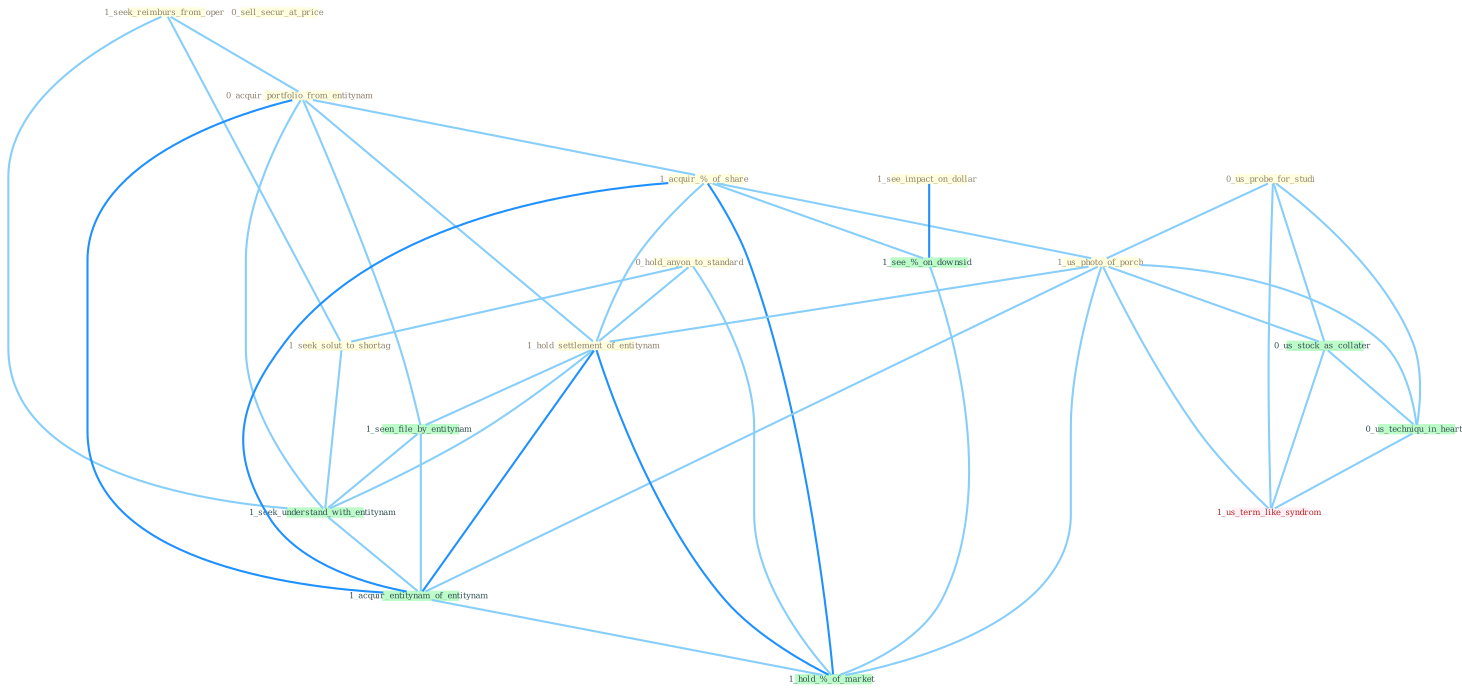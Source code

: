 Graph G{ 
    node
    [shape=polygon,style=filled,width=.5,height=.06,color="#BDFCC9",fixedsize=true,fontsize=4,
    fontcolor="#2f4f4f"];
    {node
    [color="#ffffe0", fontcolor="#8b7d6b"] "0_hold_anyon_to_standard " "1_seek_reimburs_from_oper " "0_acquir_portfolio_from_entitynam " "0_us_probe_for_studi " "0_sell_secur_at_price " "1_acquir_%_of_share " "1_us_photo_of_porch " "1_see_impact_on_dollar " "1_hold_settlement_of_entitynam " "1_seek_solut_to_shortag "}
{node [color="#fff0f5", fontcolor="#b22222"] "1_us_term_like_syndrom "}
edge [color="#B0E2FF"];

	"0_hold_anyon_to_standard " -- "1_hold_settlement_of_entitynam " [w="1", color="#87cefa" ];
	"0_hold_anyon_to_standard " -- "1_seek_solut_to_shortag " [w="1", color="#87cefa" ];
	"0_hold_anyon_to_standard " -- "1_hold_%_of_market " [w="1", color="#87cefa" ];
	"1_seek_reimburs_from_oper " -- "0_acquir_portfolio_from_entitynam " [w="1", color="#87cefa" ];
	"1_seek_reimburs_from_oper " -- "1_seek_solut_to_shortag " [w="1", color="#87cefa" ];
	"1_seek_reimburs_from_oper " -- "1_seek_understand_with_entitynam " [w="1", color="#87cefa" ];
	"0_acquir_portfolio_from_entitynam " -- "1_acquir_%_of_share " [w="1", color="#87cefa" ];
	"0_acquir_portfolio_from_entitynam " -- "1_hold_settlement_of_entitynam " [w="1", color="#87cefa" ];
	"0_acquir_portfolio_from_entitynam " -- "1_seen_file_by_entitynam " [w="1", color="#87cefa" ];
	"0_acquir_portfolio_from_entitynam " -- "1_seek_understand_with_entitynam " [w="1", color="#87cefa" ];
	"0_acquir_portfolio_from_entitynam " -- "1_acquir_entitynam_of_entitynam " [w="2", color="#1e90ff" , len=0.8];
	"0_us_probe_for_studi " -- "1_us_photo_of_porch " [w="1", color="#87cefa" ];
	"0_us_probe_for_studi " -- "0_us_stock_as_collater " [w="1", color="#87cefa" ];
	"0_us_probe_for_studi " -- "0_us_techniqu_in_heart " [w="1", color="#87cefa" ];
	"0_us_probe_for_studi " -- "1_us_term_like_syndrom " [w="1", color="#87cefa" ];
	"1_acquir_%_of_share " -- "1_us_photo_of_porch " [w="1", color="#87cefa" ];
	"1_acquir_%_of_share " -- "1_hold_settlement_of_entitynam " [w="1", color="#87cefa" ];
	"1_acquir_%_of_share " -- "1_acquir_entitynam_of_entitynam " [w="2", color="#1e90ff" , len=0.8];
	"1_acquir_%_of_share " -- "1_see_%_on_downsid " [w="1", color="#87cefa" ];
	"1_acquir_%_of_share " -- "1_hold_%_of_market " [w="2", color="#1e90ff" , len=0.8];
	"1_us_photo_of_porch " -- "1_hold_settlement_of_entitynam " [w="1", color="#87cefa" ];
	"1_us_photo_of_porch " -- "0_us_stock_as_collater " [w="1", color="#87cefa" ];
	"1_us_photo_of_porch " -- "1_acquir_entitynam_of_entitynam " [w="1", color="#87cefa" ];
	"1_us_photo_of_porch " -- "0_us_techniqu_in_heart " [w="1", color="#87cefa" ];
	"1_us_photo_of_porch " -- "1_us_term_like_syndrom " [w="1", color="#87cefa" ];
	"1_us_photo_of_porch " -- "1_hold_%_of_market " [w="1", color="#87cefa" ];
	"1_see_impact_on_dollar " -- "1_see_%_on_downsid " [w="2", color="#1e90ff" , len=0.8];
	"1_hold_settlement_of_entitynam " -- "1_seen_file_by_entitynam " [w="1", color="#87cefa" ];
	"1_hold_settlement_of_entitynam " -- "1_seek_understand_with_entitynam " [w="1", color="#87cefa" ];
	"1_hold_settlement_of_entitynam " -- "1_acquir_entitynam_of_entitynam " [w="2", color="#1e90ff" , len=0.8];
	"1_hold_settlement_of_entitynam " -- "1_hold_%_of_market " [w="2", color="#1e90ff" , len=0.8];
	"1_seek_solut_to_shortag " -- "1_seek_understand_with_entitynam " [w="1", color="#87cefa" ];
	"1_seen_file_by_entitynam " -- "1_seek_understand_with_entitynam " [w="1", color="#87cefa" ];
	"1_seen_file_by_entitynam " -- "1_acquir_entitynam_of_entitynam " [w="1", color="#87cefa" ];
	"0_us_stock_as_collater " -- "0_us_techniqu_in_heart " [w="1", color="#87cefa" ];
	"0_us_stock_as_collater " -- "1_us_term_like_syndrom " [w="1", color="#87cefa" ];
	"1_seek_understand_with_entitynam " -- "1_acquir_entitynam_of_entitynam " [w="1", color="#87cefa" ];
	"1_acquir_entitynam_of_entitynam " -- "1_hold_%_of_market " [w="1", color="#87cefa" ];
	"0_us_techniqu_in_heart " -- "1_us_term_like_syndrom " [w="1", color="#87cefa" ];
	"1_see_%_on_downsid " -- "1_hold_%_of_market " [w="1", color="#87cefa" ];
}